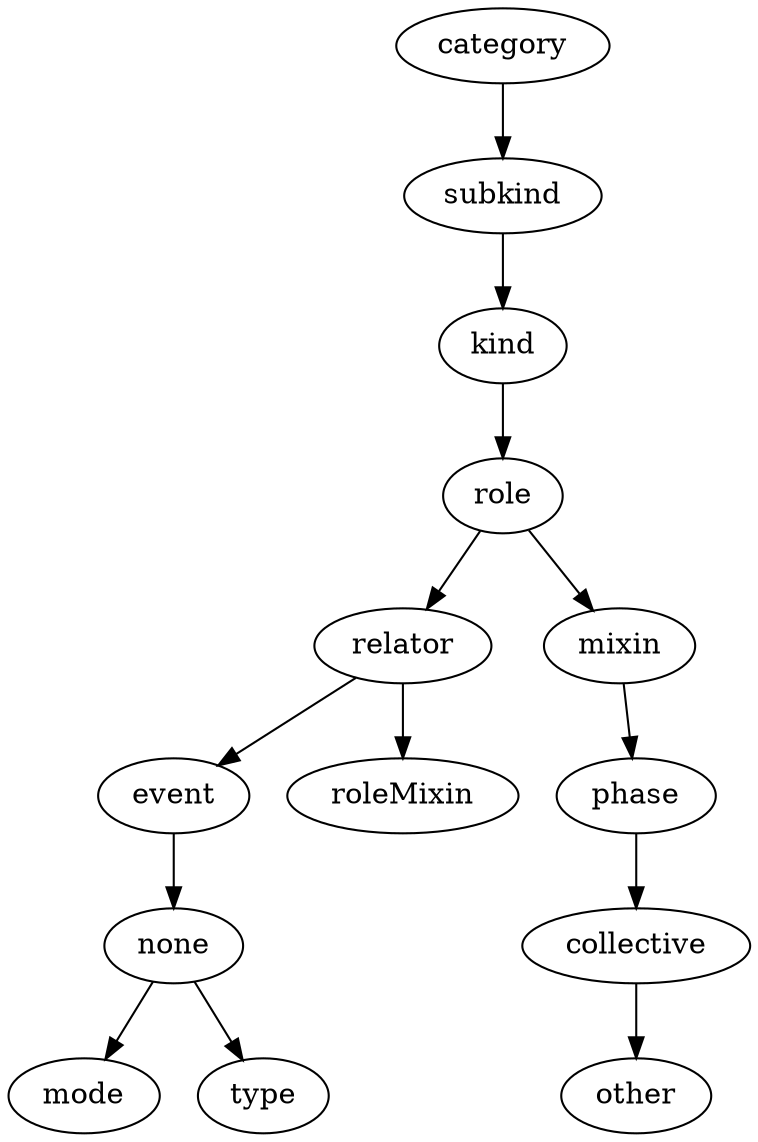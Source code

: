 strict digraph {
category;
subkind;
kind;
role;
relator;
mixin;
event;
roleMixin;
none;
mode;
type;
phase;
collective;
other;
category -> subkind;
subkind -> kind;
kind -> role;
role -> relator;
role -> mixin;
relator -> event;
relator -> roleMixin;
mixin -> phase;
event -> none;
none -> mode;
none -> type;
phase -> collective;
collective -> other;
}
